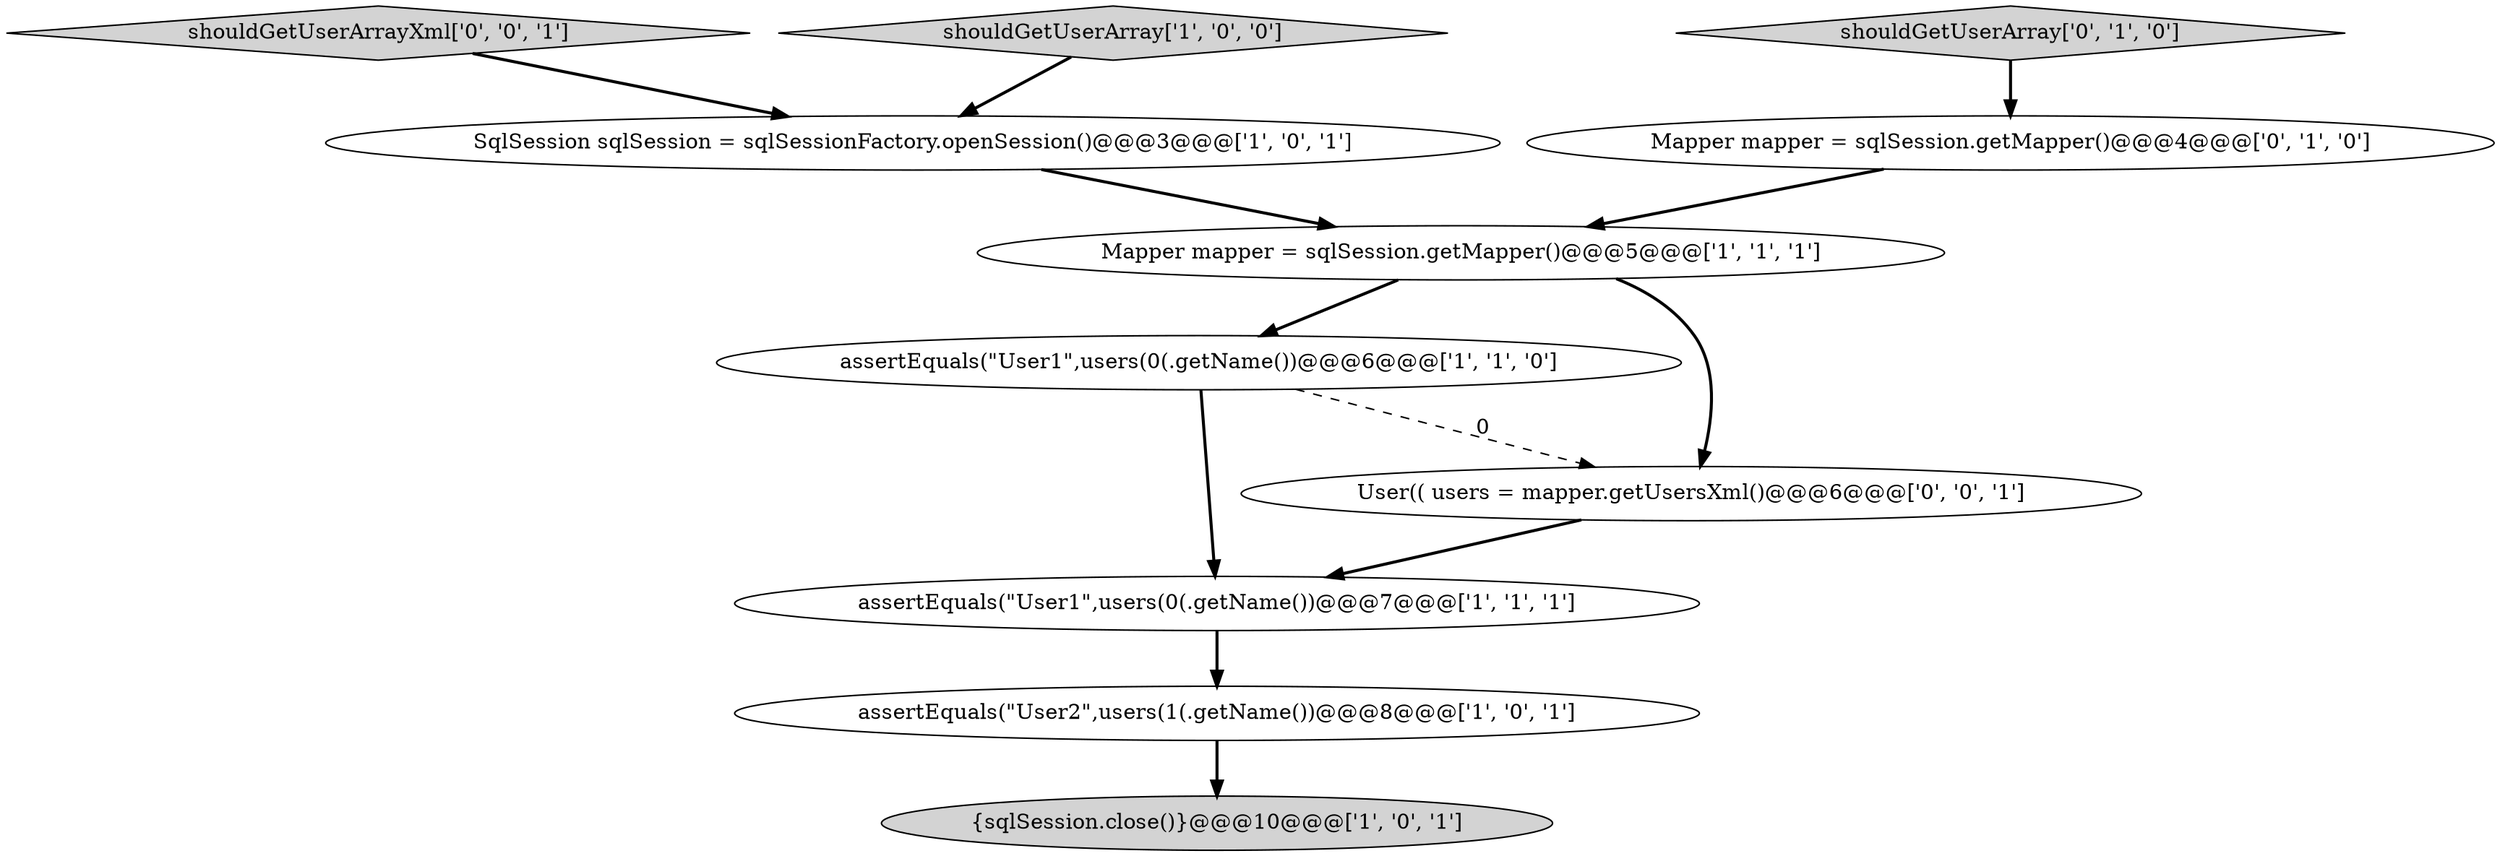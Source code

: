 digraph {
5 [style = filled, label = "Mapper mapper = sqlSession.getMapper()@@@5@@@['1', '1', '1']", fillcolor = white, shape = ellipse image = "AAA0AAABBB1BBB"];
3 [style = filled, label = "assertEquals(\"User1\",users(0(.getName())@@@6@@@['1', '1', '0']", fillcolor = white, shape = ellipse image = "AAA0AAABBB1BBB"];
1 [style = filled, label = "assertEquals(\"User2\",users(1(.getName())@@@8@@@['1', '0', '1']", fillcolor = white, shape = ellipse image = "AAA0AAABBB1BBB"];
7 [style = filled, label = "shouldGetUserArray['0', '1', '0']", fillcolor = lightgray, shape = diamond image = "AAA0AAABBB2BBB"];
9 [style = filled, label = "User(( users = mapper.getUsersXml()@@@6@@@['0', '0', '1']", fillcolor = white, shape = ellipse image = "AAA0AAABBB3BBB"];
10 [style = filled, label = "shouldGetUserArrayXml['0', '0', '1']", fillcolor = lightgray, shape = diamond image = "AAA0AAABBB3BBB"];
0 [style = filled, label = "SqlSession sqlSession = sqlSessionFactory.openSession()@@@3@@@['1', '0', '1']", fillcolor = white, shape = ellipse image = "AAA0AAABBB1BBB"];
2 [style = filled, label = "shouldGetUserArray['1', '0', '0']", fillcolor = lightgray, shape = diamond image = "AAA0AAABBB1BBB"];
6 [style = filled, label = "assertEquals(\"User1\",users(0(.getName())@@@7@@@['1', '1', '1']", fillcolor = white, shape = ellipse image = "AAA0AAABBB1BBB"];
8 [style = filled, label = "Mapper mapper = sqlSession.getMapper()@@@4@@@['0', '1', '0']", fillcolor = white, shape = ellipse image = "AAA0AAABBB2BBB"];
4 [style = filled, label = "{sqlSession.close()}@@@10@@@['1', '0', '1']", fillcolor = lightgray, shape = ellipse image = "AAA0AAABBB1BBB"];
5->3 [style = bold, label=""];
6->1 [style = bold, label=""];
3->6 [style = bold, label=""];
1->4 [style = bold, label=""];
2->0 [style = bold, label=""];
8->5 [style = bold, label=""];
5->9 [style = bold, label=""];
3->9 [style = dashed, label="0"];
7->8 [style = bold, label=""];
10->0 [style = bold, label=""];
9->6 [style = bold, label=""];
0->5 [style = bold, label=""];
}

